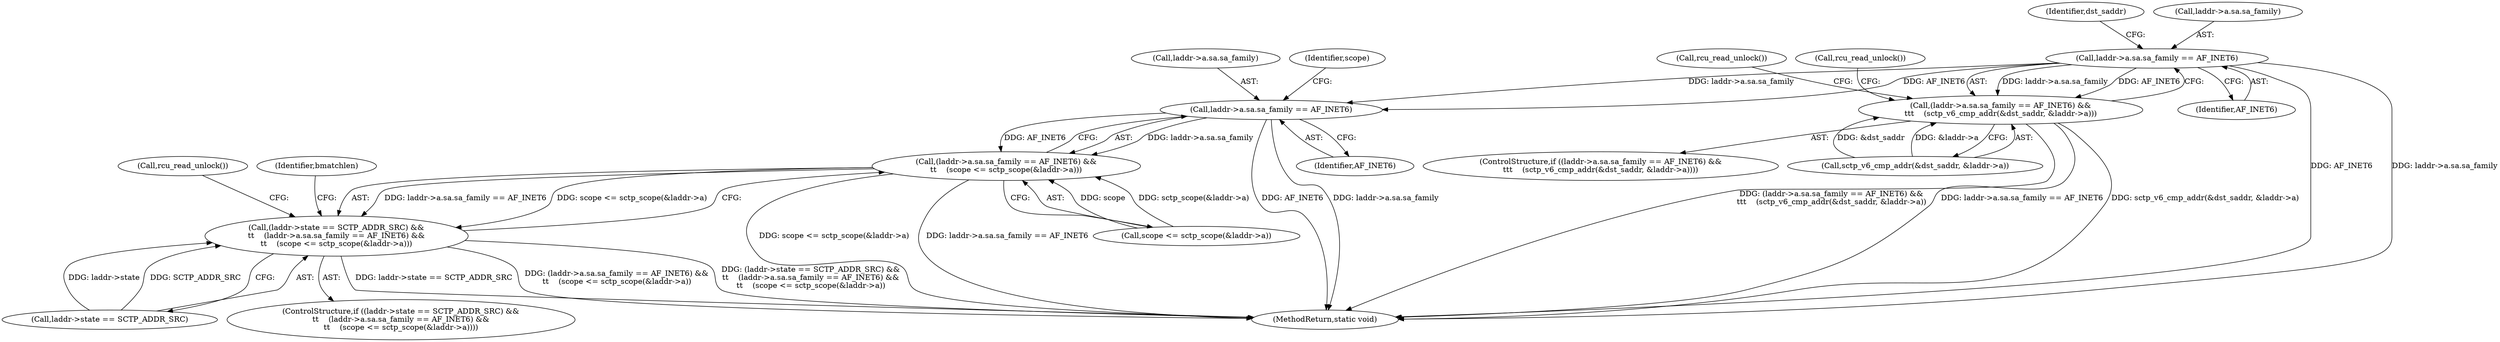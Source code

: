 digraph "0_linux_95ee62083cb6453e056562d91f597552021e6ae7@pointer" {
"1000318" [label="(Call,laddr->a.sa.sa_family == AF_INET6)"];
"1000317" [label="(Call,(laddr->a.sa.sa_family == AF_INET6) &&\n\t\t\t    (sctp_v6_cmp_addr(&dst_saddr, &laddr->a)))"];
"1000359" [label="(Call,laddr->a.sa.sa_family == AF_INET6)"];
"1000358" [label="(Call,(laddr->a.sa.sa_family == AF_INET6) &&\n\t\t    (scope <= sctp_scope(&laddr->a)))"];
"1000352" [label="(Call,(laddr->state == SCTP_ADDR_SRC) &&\n\t\t    (laddr->a.sa.sa_family == AF_INET6) &&\n\t\t    (scope <= sctp_scope(&laddr->a)))"];
"1000401" [label="(Call,rcu_read_unlock())"];
"1000491" [label="(MethodReturn,static void)"];
"1000352" [label="(Call,(laddr->state == SCTP_ADDR_SRC) &&\n\t\t    (laddr->a.sa.sa_family == AF_INET6) &&\n\t\t    (scope <= sctp_scope(&laddr->a)))"];
"1000326" [label="(Identifier,AF_INET6)"];
"1000317" [label="(Call,(laddr->a.sa.sa_family == AF_INET6) &&\n\t\t\t    (sctp_v6_cmp_addr(&dst_saddr, &laddr->a)))"];
"1000360" [label="(Call,laddr->a.sa.sa_family)"];
"1000377" [label="(Identifier,bmatchlen)"];
"1000358" [label="(Call,(laddr->a.sa.sa_family == AF_INET6) &&\n\t\t    (scope <= sctp_scope(&laddr->a)))"];
"1000367" [label="(Identifier,AF_INET6)"];
"1000329" [label="(Identifier,dst_saddr)"];
"1000318" [label="(Call,laddr->a.sa.sa_family == AF_INET6)"];
"1000359" [label="(Call,laddr->a.sa.sa_family == AF_INET6)"];
"1000369" [label="(Identifier,scope)"];
"1000327" [label="(Call,sctp_v6_cmp_addr(&dst_saddr, &laddr->a))"];
"1000335" [label="(Call,rcu_read_unlock())"];
"1000337" [label="(Call,rcu_read_unlock())"];
"1000316" [label="(ControlStructure,if ((laddr->a.sa.sa_family == AF_INET6) &&\n\t\t\t    (sctp_v6_cmp_addr(&dst_saddr, &laddr->a))))"];
"1000319" [label="(Call,laddr->a.sa.sa_family)"];
"1000353" [label="(Call,laddr->state == SCTP_ADDR_SRC)"];
"1000351" [label="(ControlStructure,if ((laddr->state == SCTP_ADDR_SRC) &&\n\t\t    (laddr->a.sa.sa_family == AF_INET6) &&\n\t\t    (scope <= sctp_scope(&laddr->a))))"];
"1000368" [label="(Call,scope <= sctp_scope(&laddr->a))"];
"1000318" -> "1000317"  [label="AST: "];
"1000318" -> "1000326"  [label="CFG: "];
"1000319" -> "1000318"  [label="AST: "];
"1000326" -> "1000318"  [label="AST: "];
"1000329" -> "1000318"  [label="CFG: "];
"1000317" -> "1000318"  [label="CFG: "];
"1000318" -> "1000491"  [label="DDG: AF_INET6"];
"1000318" -> "1000491"  [label="DDG: laddr->a.sa.sa_family"];
"1000318" -> "1000317"  [label="DDG: laddr->a.sa.sa_family"];
"1000318" -> "1000317"  [label="DDG: AF_INET6"];
"1000318" -> "1000359"  [label="DDG: laddr->a.sa.sa_family"];
"1000318" -> "1000359"  [label="DDG: AF_INET6"];
"1000317" -> "1000316"  [label="AST: "];
"1000317" -> "1000327"  [label="CFG: "];
"1000327" -> "1000317"  [label="AST: "];
"1000335" -> "1000317"  [label="CFG: "];
"1000337" -> "1000317"  [label="CFG: "];
"1000317" -> "1000491"  [label="DDG: laddr->a.sa.sa_family == AF_INET6"];
"1000317" -> "1000491"  [label="DDG: sctp_v6_cmp_addr(&dst_saddr, &laddr->a)"];
"1000317" -> "1000491"  [label="DDG: (laddr->a.sa.sa_family == AF_INET6) &&\n\t\t\t    (sctp_v6_cmp_addr(&dst_saddr, &laddr->a))"];
"1000327" -> "1000317"  [label="DDG: &dst_saddr"];
"1000327" -> "1000317"  [label="DDG: &laddr->a"];
"1000359" -> "1000358"  [label="AST: "];
"1000359" -> "1000367"  [label="CFG: "];
"1000360" -> "1000359"  [label="AST: "];
"1000367" -> "1000359"  [label="AST: "];
"1000369" -> "1000359"  [label="CFG: "];
"1000358" -> "1000359"  [label="CFG: "];
"1000359" -> "1000491"  [label="DDG: AF_INET6"];
"1000359" -> "1000491"  [label="DDG: laddr->a.sa.sa_family"];
"1000359" -> "1000358"  [label="DDG: laddr->a.sa.sa_family"];
"1000359" -> "1000358"  [label="DDG: AF_INET6"];
"1000358" -> "1000352"  [label="AST: "];
"1000358" -> "1000368"  [label="CFG: "];
"1000368" -> "1000358"  [label="AST: "];
"1000352" -> "1000358"  [label="CFG: "];
"1000358" -> "1000491"  [label="DDG: scope <= sctp_scope(&laddr->a)"];
"1000358" -> "1000491"  [label="DDG: laddr->a.sa.sa_family == AF_INET6"];
"1000358" -> "1000352"  [label="DDG: laddr->a.sa.sa_family == AF_INET6"];
"1000358" -> "1000352"  [label="DDG: scope <= sctp_scope(&laddr->a)"];
"1000368" -> "1000358"  [label="DDG: scope"];
"1000368" -> "1000358"  [label="DDG: sctp_scope(&laddr->a)"];
"1000352" -> "1000351"  [label="AST: "];
"1000352" -> "1000353"  [label="CFG: "];
"1000353" -> "1000352"  [label="AST: "];
"1000377" -> "1000352"  [label="CFG: "];
"1000401" -> "1000352"  [label="CFG: "];
"1000352" -> "1000491"  [label="DDG: laddr->state == SCTP_ADDR_SRC"];
"1000352" -> "1000491"  [label="DDG: (laddr->a.sa.sa_family == AF_INET6) &&\n\t\t    (scope <= sctp_scope(&laddr->a))"];
"1000352" -> "1000491"  [label="DDG: (laddr->state == SCTP_ADDR_SRC) &&\n\t\t    (laddr->a.sa.sa_family == AF_INET6) &&\n\t\t    (scope <= sctp_scope(&laddr->a))"];
"1000353" -> "1000352"  [label="DDG: laddr->state"];
"1000353" -> "1000352"  [label="DDG: SCTP_ADDR_SRC"];
}
